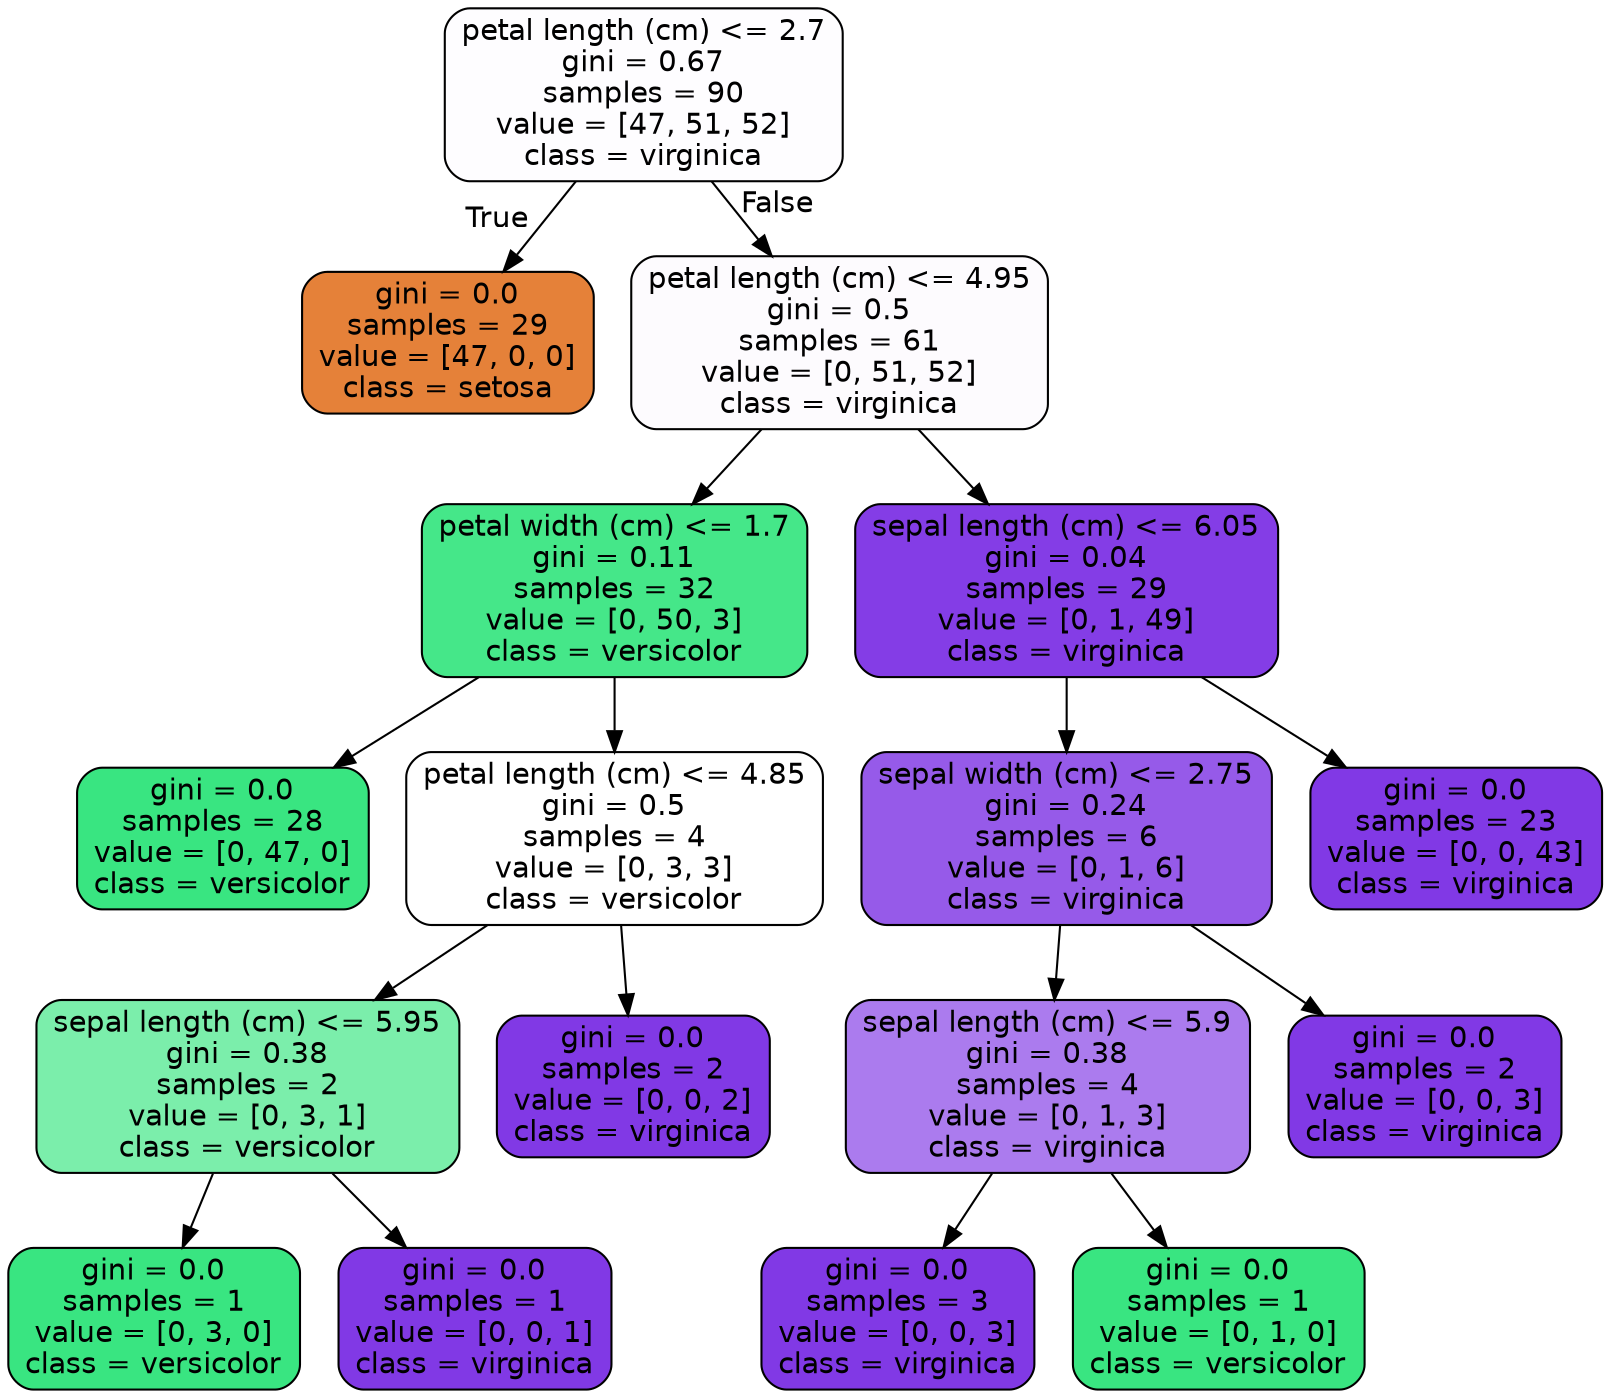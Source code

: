 digraph Tree {
node [shape=box, style="filled, rounded", color="black", fontname=helvetica] ;
edge [fontname=helvetica] ;
0 [label="petal length (cm) <= 2.7\ngini = 0.67\nsamples = 90\nvalue = [47, 51, 52]\nclass = virginica", fillcolor="#fefdff"] ;
1 [label="gini = 0.0\nsamples = 29\nvalue = [47, 0, 0]\nclass = setosa", fillcolor="#e58139"] ;
0 -> 1 [labeldistance=2.5, labelangle=45, headlabel="True"] ;
2 [label="petal length (cm) <= 4.95\ngini = 0.5\nsamples = 61\nvalue = [0, 51, 52]\nclass = virginica", fillcolor="#fdfbfe"] ;
0 -> 2 [labeldistance=2.5, labelangle=-45, headlabel="False"] ;
3 [label="petal width (cm) <= 1.7\ngini = 0.11\nsamples = 32\nvalue = [0, 50, 3]\nclass = versicolor", fillcolor="#45e789"] ;
2 -> 3 ;
4 [label="gini = 0.0\nsamples = 28\nvalue = [0, 47, 0]\nclass = versicolor", fillcolor="#39e581"] ;
3 -> 4 ;
5 [label="petal length (cm) <= 4.85\ngini = 0.5\nsamples = 4\nvalue = [0, 3, 3]\nclass = versicolor", fillcolor="#ffffff"] ;
3 -> 5 ;
6 [label="sepal length (cm) <= 5.95\ngini = 0.38\nsamples = 2\nvalue = [0, 3, 1]\nclass = versicolor", fillcolor="#7beeab"] ;
5 -> 6 ;
7 [label="gini = 0.0\nsamples = 1\nvalue = [0, 3, 0]\nclass = versicolor", fillcolor="#39e581"] ;
6 -> 7 ;
8 [label="gini = 0.0\nsamples = 1\nvalue = [0, 0, 1]\nclass = virginica", fillcolor="#8139e5"] ;
6 -> 8 ;
9 [label="gini = 0.0\nsamples = 2\nvalue = [0, 0, 2]\nclass = virginica", fillcolor="#8139e5"] ;
5 -> 9 ;
10 [label="sepal length (cm) <= 6.05\ngini = 0.04\nsamples = 29\nvalue = [0, 1, 49]\nclass = virginica", fillcolor="#843de6"] ;
2 -> 10 ;
11 [label="sepal width (cm) <= 2.75\ngini = 0.24\nsamples = 6\nvalue = [0, 1, 6]\nclass = virginica", fillcolor="#965ae9"] ;
10 -> 11 ;
12 [label="sepal length (cm) <= 5.9\ngini = 0.38\nsamples = 4\nvalue = [0, 1, 3]\nclass = virginica", fillcolor="#ab7bee"] ;
11 -> 12 ;
13 [label="gini = 0.0\nsamples = 3\nvalue = [0, 0, 3]\nclass = virginica", fillcolor="#8139e5"] ;
12 -> 13 ;
14 [label="gini = 0.0\nsamples = 1\nvalue = [0, 1, 0]\nclass = versicolor", fillcolor="#39e581"] ;
12 -> 14 ;
15 [label="gini = 0.0\nsamples = 2\nvalue = [0, 0, 3]\nclass = virginica", fillcolor="#8139e5"] ;
11 -> 15 ;
16 [label="gini = 0.0\nsamples = 23\nvalue = [0, 0, 43]\nclass = virginica", fillcolor="#8139e5"] ;
10 -> 16 ;
}